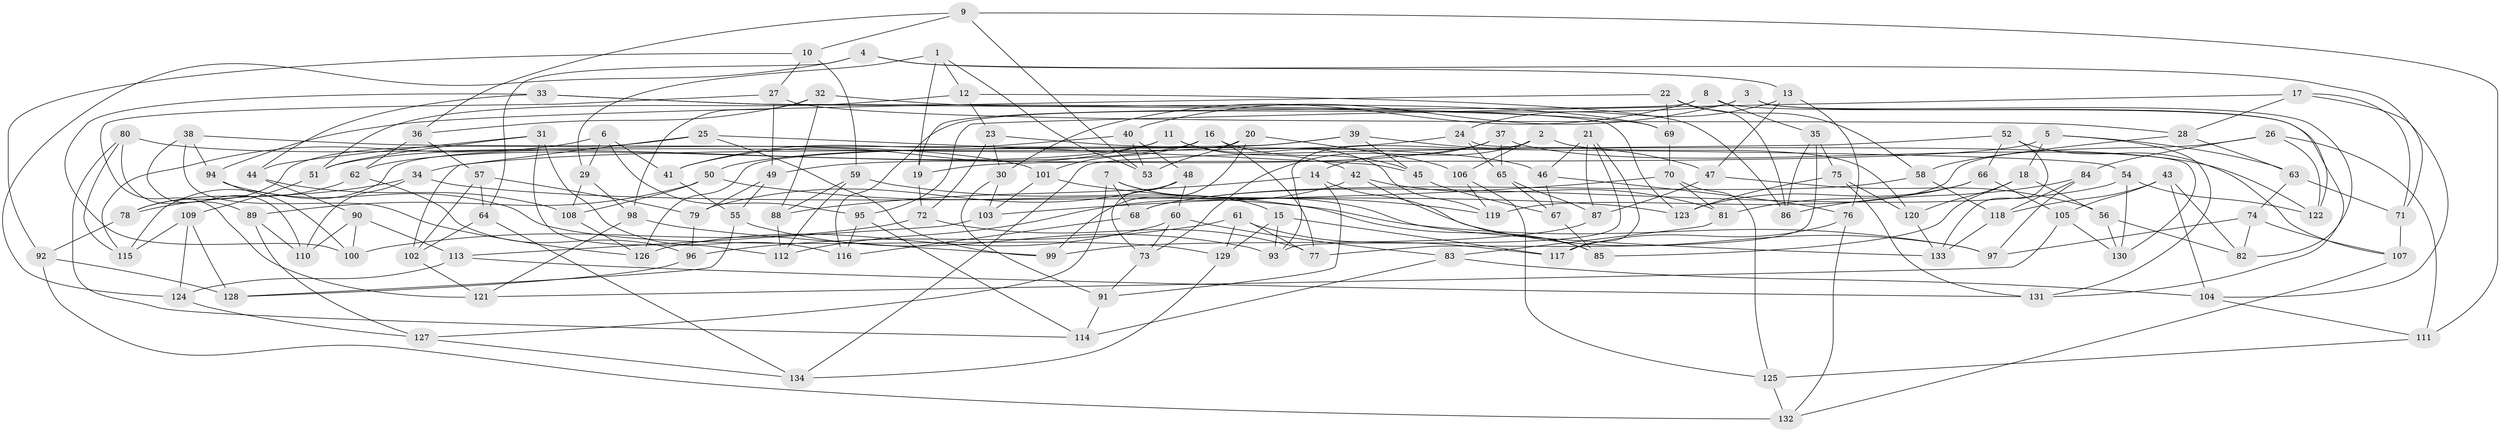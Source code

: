// coarse degree distribution, {4: 0.5531914893617021, 6: 0.3404255319148936, 3: 0.02127659574468085, 5: 0.0851063829787234}
// Generated by graph-tools (version 1.1) at 2025/38/03/04/25 23:38:17]
// undirected, 134 vertices, 268 edges
graph export_dot {
  node [color=gray90,style=filled];
  1;
  2;
  3;
  4;
  5;
  6;
  7;
  8;
  9;
  10;
  11;
  12;
  13;
  14;
  15;
  16;
  17;
  18;
  19;
  20;
  21;
  22;
  23;
  24;
  25;
  26;
  27;
  28;
  29;
  30;
  31;
  32;
  33;
  34;
  35;
  36;
  37;
  38;
  39;
  40;
  41;
  42;
  43;
  44;
  45;
  46;
  47;
  48;
  49;
  50;
  51;
  52;
  53;
  54;
  55;
  56;
  57;
  58;
  59;
  60;
  61;
  62;
  63;
  64;
  65;
  66;
  67;
  68;
  69;
  70;
  71;
  72;
  73;
  74;
  75;
  76;
  77;
  78;
  79;
  80;
  81;
  82;
  83;
  84;
  85;
  86;
  87;
  88;
  89;
  90;
  91;
  92;
  93;
  94;
  95;
  96;
  97;
  98;
  99;
  100;
  101;
  102;
  103;
  104;
  105;
  106;
  107;
  108;
  109;
  110;
  111;
  112;
  113;
  114;
  115;
  116;
  117;
  118;
  119;
  120;
  121;
  122;
  123;
  124;
  125;
  126;
  127;
  128;
  129;
  130;
  131;
  132;
  133;
  134;
  1 -- 29;
  1 -- 19;
  1 -- 53;
  1 -- 12;
  2 -- 106;
  2 -- 120;
  2 -- 14;
  2 -- 93;
  3 -- 122;
  3 -- 40;
  3 -- 82;
  3 -- 116;
  4 -- 71;
  4 -- 64;
  4 -- 124;
  4 -- 13;
  5 -- 19;
  5 -- 63;
  5 -- 131;
  5 -- 18;
  6 -- 115;
  6 -- 95;
  6 -- 41;
  6 -- 29;
  7 -- 127;
  7 -- 68;
  7 -- 15;
  7 -- 133;
  8 -- 30;
  8 -- 35;
  8 -- 19;
  8 -- 131;
  9 -- 53;
  9 -- 10;
  9 -- 36;
  9 -- 111;
  10 -- 59;
  10 -- 27;
  10 -- 92;
  11 -- 51;
  11 -- 41;
  11 -- 119;
  11 -- 42;
  12 -- 86;
  12 -- 51;
  12 -- 23;
  13 -- 47;
  13 -- 76;
  13 -- 24;
  14 -- 88;
  14 -- 91;
  14 -- 97;
  15 -- 129;
  15 -- 117;
  15 -- 93;
  16 -- 62;
  16 -- 101;
  16 -- 77;
  16 -- 45;
  17 -- 95;
  17 -- 104;
  17 -- 28;
  17 -- 71;
  18 -- 85;
  18 -- 56;
  18 -- 120;
  19 -- 72;
  20 -- 106;
  20 -- 115;
  20 -- 53;
  20 -- 99;
  21 -- 87;
  21 -- 93;
  21 -- 117;
  21 -- 46;
  22 -- 94;
  22 -- 86;
  22 -- 69;
  22 -- 58;
  23 -- 72;
  23 -- 46;
  23 -- 30;
  24 -- 34;
  24 -- 130;
  24 -- 65;
  25 -- 78;
  25 -- 102;
  25 -- 45;
  25 -- 99;
  26 -- 122;
  26 -- 119;
  26 -- 111;
  26 -- 84;
  27 -- 28;
  27 -- 49;
  27 -- 121;
  28 -- 63;
  28 -- 58;
  29 -- 98;
  29 -- 108;
  30 -- 91;
  30 -- 103;
  31 -- 44;
  31 -- 116;
  31 -- 51;
  31 -- 112;
  32 -- 88;
  32 -- 98;
  32 -- 36;
  32 -- 69;
  33 -- 100;
  33 -- 123;
  33 -- 44;
  33 -- 69;
  34 -- 123;
  34 -- 110;
  34 -- 78;
  35 -- 86;
  35 -- 77;
  35 -- 75;
  36 -- 57;
  36 -- 62;
  37 -- 49;
  37 -- 73;
  37 -- 122;
  37 -- 65;
  38 -- 94;
  38 -- 126;
  38 -- 110;
  38 -- 54;
  39 -- 45;
  39 -- 47;
  39 -- 50;
  39 -- 126;
  40 -- 41;
  40 -- 53;
  40 -- 48;
  41 -- 55;
  42 -- 81;
  42 -- 112;
  42 -- 85;
  43 -- 105;
  43 -- 104;
  43 -- 82;
  43 -- 118;
  44 -- 90;
  44 -- 108;
  45 -- 67;
  46 -- 67;
  46 -- 76;
  47 -- 87;
  47 -- 56;
  48 -- 60;
  48 -- 73;
  48 -- 79;
  49 -- 79;
  49 -- 55;
  50 -- 89;
  50 -- 97;
  50 -- 108;
  51 -- 109;
  52 -- 66;
  52 -- 107;
  52 -- 133;
  52 -- 134;
  54 -- 122;
  54 -- 130;
  54 -- 68;
  55 -- 93;
  55 -- 128;
  56 -- 130;
  56 -- 82;
  57 -- 79;
  57 -- 102;
  57 -- 64;
  58 -- 118;
  58 -- 68;
  59 -- 112;
  59 -- 85;
  59 -- 88;
  60 -- 83;
  60 -- 126;
  60 -- 73;
  61 -- 129;
  61 -- 96;
  61 -- 77;
  61 -- 117;
  62 -- 96;
  62 -- 78;
  63 -- 74;
  63 -- 71;
  64 -- 134;
  64 -- 102;
  65 -- 67;
  65 -- 87;
  66 -- 105;
  66 -- 81;
  66 -- 123;
  67 -- 85;
  68 -- 116;
  69 -- 70;
  70 -- 125;
  70 -- 103;
  70 -- 81;
  71 -- 107;
  72 -- 100;
  72 -- 77;
  73 -- 91;
  74 -- 107;
  74 -- 82;
  74 -- 97;
  75 -- 123;
  75 -- 120;
  75 -- 131;
  76 -- 132;
  76 -- 117;
  78 -- 92;
  79 -- 96;
  80 -- 114;
  80 -- 101;
  80 -- 115;
  80 -- 89;
  81 -- 83;
  83 -- 104;
  83 -- 114;
  84 -- 118;
  84 -- 97;
  84 -- 86;
  87 -- 99;
  88 -- 112;
  89 -- 127;
  89 -- 110;
  90 -- 100;
  90 -- 110;
  90 -- 113;
  91 -- 114;
  92 -- 128;
  92 -- 132;
  94 -- 100;
  94 -- 129;
  95 -- 114;
  95 -- 116;
  96 -- 128;
  98 -- 99;
  98 -- 121;
  101 -- 119;
  101 -- 103;
  102 -- 121;
  103 -- 113;
  104 -- 111;
  105 -- 121;
  105 -- 130;
  106 -- 119;
  106 -- 125;
  107 -- 132;
  108 -- 126;
  109 -- 128;
  109 -- 115;
  109 -- 124;
  111 -- 125;
  113 -- 131;
  113 -- 124;
  118 -- 133;
  120 -- 133;
  124 -- 127;
  125 -- 132;
  127 -- 134;
  129 -- 134;
}
